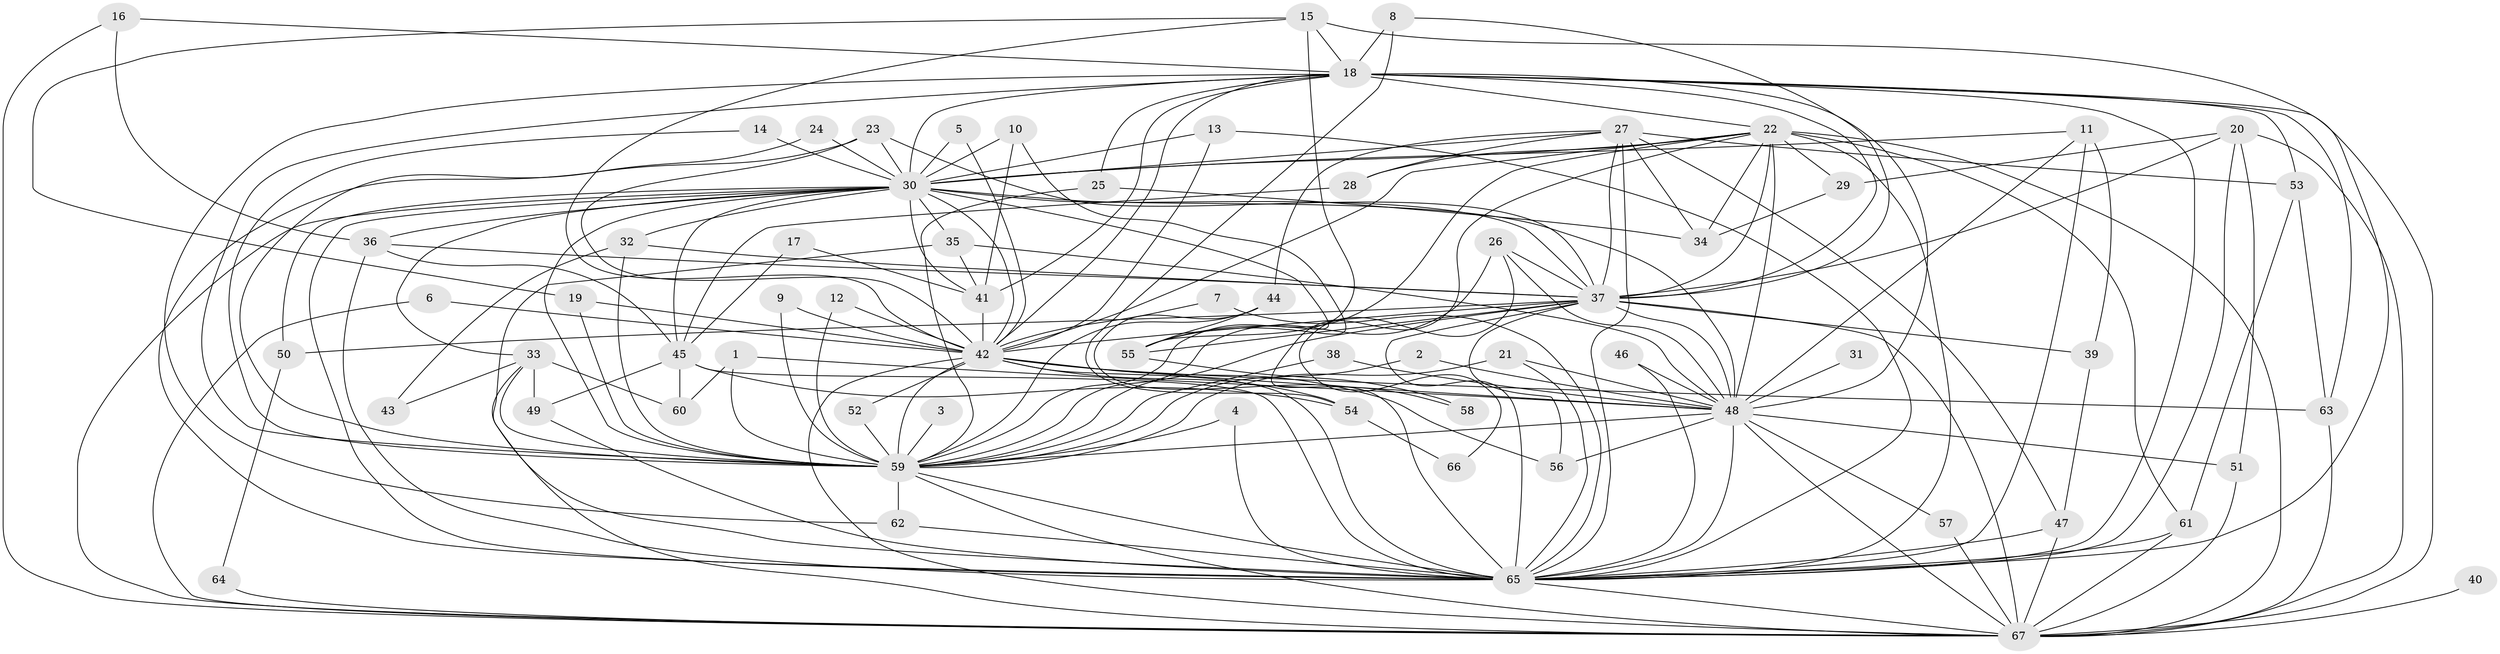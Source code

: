 // original degree distribution, {32: 0.007462686567164179, 24: 0.014925373134328358, 17: 0.007462686567164179, 19: 0.007462686567164179, 26: 0.007462686567164179, 23: 0.007462686567164179, 18: 0.007462686567164179, 35: 0.007462686567164179, 30: 0.007462686567164179, 9: 0.007462686567164179, 3: 0.208955223880597, 2: 0.5597014925373134, 10: 0.007462686567164179, 4: 0.08208955223880597, 5: 0.05223880597014925, 6: 0.007462686567164179}
// Generated by graph-tools (version 1.1) at 2025/01/03/09/25 03:01:35]
// undirected, 67 vertices, 186 edges
graph export_dot {
graph [start="1"]
  node [color=gray90,style=filled];
  1;
  2;
  3;
  4;
  5;
  6;
  7;
  8;
  9;
  10;
  11;
  12;
  13;
  14;
  15;
  16;
  17;
  18;
  19;
  20;
  21;
  22;
  23;
  24;
  25;
  26;
  27;
  28;
  29;
  30;
  31;
  32;
  33;
  34;
  35;
  36;
  37;
  38;
  39;
  40;
  41;
  42;
  43;
  44;
  45;
  46;
  47;
  48;
  49;
  50;
  51;
  52;
  53;
  54;
  55;
  56;
  57;
  58;
  59;
  60;
  61;
  62;
  63;
  64;
  65;
  66;
  67;
  1 -- 48 [weight=1.0];
  1 -- 59 [weight=1.0];
  1 -- 60 [weight=1.0];
  2 -- 48 [weight=1.0];
  2 -- 59 [weight=1.0];
  3 -- 59 [weight=1.0];
  4 -- 59 [weight=1.0];
  4 -- 65 [weight=1.0];
  5 -- 30 [weight=2.0];
  5 -- 42 [weight=1.0];
  6 -- 42 [weight=1.0];
  6 -- 67 [weight=1.0];
  7 -- 42 [weight=1.0];
  7 -- 65 [weight=1.0];
  8 -- 18 [weight=1.0];
  8 -- 37 [weight=1.0];
  8 -- 54 [weight=1.0];
  9 -- 42 [weight=1.0];
  9 -- 59 [weight=1.0];
  10 -- 30 [weight=1.0];
  10 -- 41 [weight=1.0];
  10 -- 55 [weight=1.0];
  11 -- 30 [weight=1.0];
  11 -- 39 [weight=1.0];
  11 -- 48 [weight=1.0];
  11 -- 65 [weight=1.0];
  12 -- 42 [weight=2.0];
  12 -- 59 [weight=1.0];
  13 -- 30 [weight=1.0];
  13 -- 42 [weight=1.0];
  13 -- 65 [weight=1.0];
  14 -- 30 [weight=2.0];
  14 -- 59 [weight=1.0];
  15 -- 18 [weight=1.0];
  15 -- 19 [weight=1.0];
  15 -- 42 [weight=1.0];
  15 -- 55 [weight=1.0];
  15 -- 65 [weight=1.0];
  16 -- 18 [weight=1.0];
  16 -- 36 [weight=1.0];
  16 -- 67 [weight=1.0];
  17 -- 41 [weight=1.0];
  17 -- 45 [weight=1.0];
  18 -- 22 [weight=1.0];
  18 -- 25 [weight=1.0];
  18 -- 30 [weight=2.0];
  18 -- 37 [weight=2.0];
  18 -- 41 [weight=1.0];
  18 -- 42 [weight=1.0];
  18 -- 48 [weight=1.0];
  18 -- 53 [weight=1.0];
  18 -- 59 [weight=1.0];
  18 -- 62 [weight=1.0];
  18 -- 63 [weight=1.0];
  18 -- 65 [weight=2.0];
  18 -- 67 [weight=1.0];
  19 -- 42 [weight=1.0];
  19 -- 59 [weight=1.0];
  20 -- 29 [weight=1.0];
  20 -- 37 [weight=1.0];
  20 -- 51 [weight=1.0];
  20 -- 65 [weight=1.0];
  20 -- 67 [weight=1.0];
  21 -- 48 [weight=1.0];
  21 -- 59 [weight=1.0];
  21 -- 65 [weight=1.0];
  22 -- 28 [weight=1.0];
  22 -- 29 [weight=1.0];
  22 -- 30 [weight=2.0];
  22 -- 34 [weight=1.0];
  22 -- 37 [weight=1.0];
  22 -- 42 [weight=1.0];
  22 -- 48 [weight=2.0];
  22 -- 58 [weight=1.0];
  22 -- 59 [weight=1.0];
  22 -- 61 [weight=1.0];
  22 -- 65 [weight=1.0];
  22 -- 67 [weight=3.0];
  23 -- 30 [weight=1.0];
  23 -- 37 [weight=1.0];
  23 -- 42 [weight=1.0];
  23 -- 65 [weight=1.0];
  24 -- 30 [weight=2.0];
  24 -- 59 [weight=1.0];
  25 -- 34 [weight=1.0];
  25 -- 59 [weight=1.0];
  26 -- 37 [weight=1.0];
  26 -- 48 [weight=1.0];
  26 -- 59 [weight=1.0];
  26 -- 66 [weight=1.0];
  27 -- 28 [weight=1.0];
  27 -- 30 [weight=1.0];
  27 -- 34 [weight=2.0];
  27 -- 37 [weight=1.0];
  27 -- 44 [weight=1.0];
  27 -- 47 [weight=1.0];
  27 -- 53 [weight=1.0];
  27 -- 65 [weight=1.0];
  28 -- 45 [weight=1.0];
  29 -- 34 [weight=1.0];
  30 -- 32 [weight=1.0];
  30 -- 33 [weight=1.0];
  30 -- 35 [weight=1.0];
  30 -- 36 [weight=1.0];
  30 -- 37 [weight=2.0];
  30 -- 41 [weight=1.0];
  30 -- 42 [weight=3.0];
  30 -- 45 [weight=1.0];
  30 -- 48 [weight=2.0];
  30 -- 50 [weight=2.0];
  30 -- 55 [weight=1.0];
  30 -- 59 [weight=4.0];
  30 -- 65 [weight=2.0];
  30 -- 67 [weight=2.0];
  31 -- 48 [weight=1.0];
  32 -- 37 [weight=1.0];
  32 -- 43 [weight=1.0];
  32 -- 59 [weight=1.0];
  33 -- 43 [weight=1.0];
  33 -- 49 [weight=1.0];
  33 -- 59 [weight=1.0];
  33 -- 60 [weight=1.0];
  33 -- 67 [weight=1.0];
  35 -- 41 [weight=1.0];
  35 -- 48 [weight=1.0];
  35 -- 65 [weight=1.0];
  36 -- 37 [weight=1.0];
  36 -- 45 [weight=1.0];
  36 -- 65 [weight=2.0];
  37 -- 39 [weight=1.0];
  37 -- 42 [weight=1.0];
  37 -- 48 [weight=2.0];
  37 -- 50 [weight=2.0];
  37 -- 55 [weight=1.0];
  37 -- 56 [weight=1.0];
  37 -- 59 [weight=1.0];
  37 -- 65 [weight=1.0];
  37 -- 67 [weight=1.0];
  38 -- 48 [weight=1.0];
  38 -- 59 [weight=1.0];
  39 -- 47 [weight=1.0];
  40 -- 67 [weight=1.0];
  41 -- 42 [weight=1.0];
  42 -- 48 [weight=2.0];
  42 -- 52 [weight=1.0];
  42 -- 54 [weight=1.0];
  42 -- 56 [weight=1.0];
  42 -- 59 [weight=3.0];
  42 -- 63 [weight=1.0];
  42 -- 65 [weight=3.0];
  42 -- 67 [weight=1.0];
  44 -- 55 [weight=1.0];
  44 -- 59 [weight=1.0];
  44 -- 65 [weight=1.0];
  45 -- 49 [weight=1.0];
  45 -- 54 [weight=1.0];
  45 -- 60 [weight=1.0];
  45 -- 65 [weight=3.0];
  46 -- 48 [weight=1.0];
  46 -- 65 [weight=2.0];
  47 -- 65 [weight=1.0];
  47 -- 67 [weight=2.0];
  48 -- 51 [weight=1.0];
  48 -- 56 [weight=2.0];
  48 -- 57 [weight=1.0];
  48 -- 59 [weight=1.0];
  48 -- 65 [weight=1.0];
  48 -- 67 [weight=1.0];
  49 -- 65 [weight=1.0];
  50 -- 64 [weight=1.0];
  51 -- 67 [weight=1.0];
  52 -- 59 [weight=1.0];
  53 -- 61 [weight=1.0];
  53 -- 63 [weight=1.0];
  54 -- 66 [weight=1.0];
  55 -- 58 [weight=1.0];
  57 -- 67 [weight=1.0];
  59 -- 62 [weight=1.0];
  59 -- 65 [weight=1.0];
  59 -- 67 [weight=1.0];
  61 -- 65 [weight=2.0];
  61 -- 67 [weight=1.0];
  62 -- 65 [weight=1.0];
  63 -- 67 [weight=1.0];
  64 -- 67 [weight=1.0];
  65 -- 67 [weight=1.0];
}
